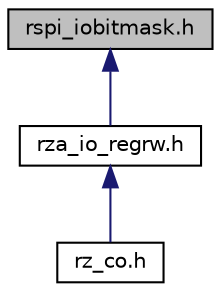digraph "rspi_iobitmask.h"
{
 // LATEX_PDF_SIZE
  edge [fontname="Helvetica",fontsize="10",labelfontname="Helvetica",labelfontsize="10"];
  node [fontname="Helvetica",fontsize="10",shape=record];
  Node1 [label="rspi_iobitmask.h",height=0.2,width=0.4,color="black", fillcolor="grey75", style="filled", fontcolor="black",tooltip=" "];
  Node1 -> Node2 [dir="back",color="midnightblue",fontsize="10",style="solid",fontname="Helvetica"];
  Node2 [label="rza_io_regrw.h",height=0.2,width=0.4,color="black", fillcolor="white", style="filled",URL="$dc/d25/rza__io__regrw_8h.html",tooltip=" "];
  Node2 -> Node3 [dir="back",color="midnightblue",fontsize="10",style="solid",fontname="Helvetica"];
  Node3 [label="rz_co.h",height=0.2,width=0.4,color="black", fillcolor="white", style="filled",URL="$d6/dac/rz__co_8h.html",tooltip=" "];
}
